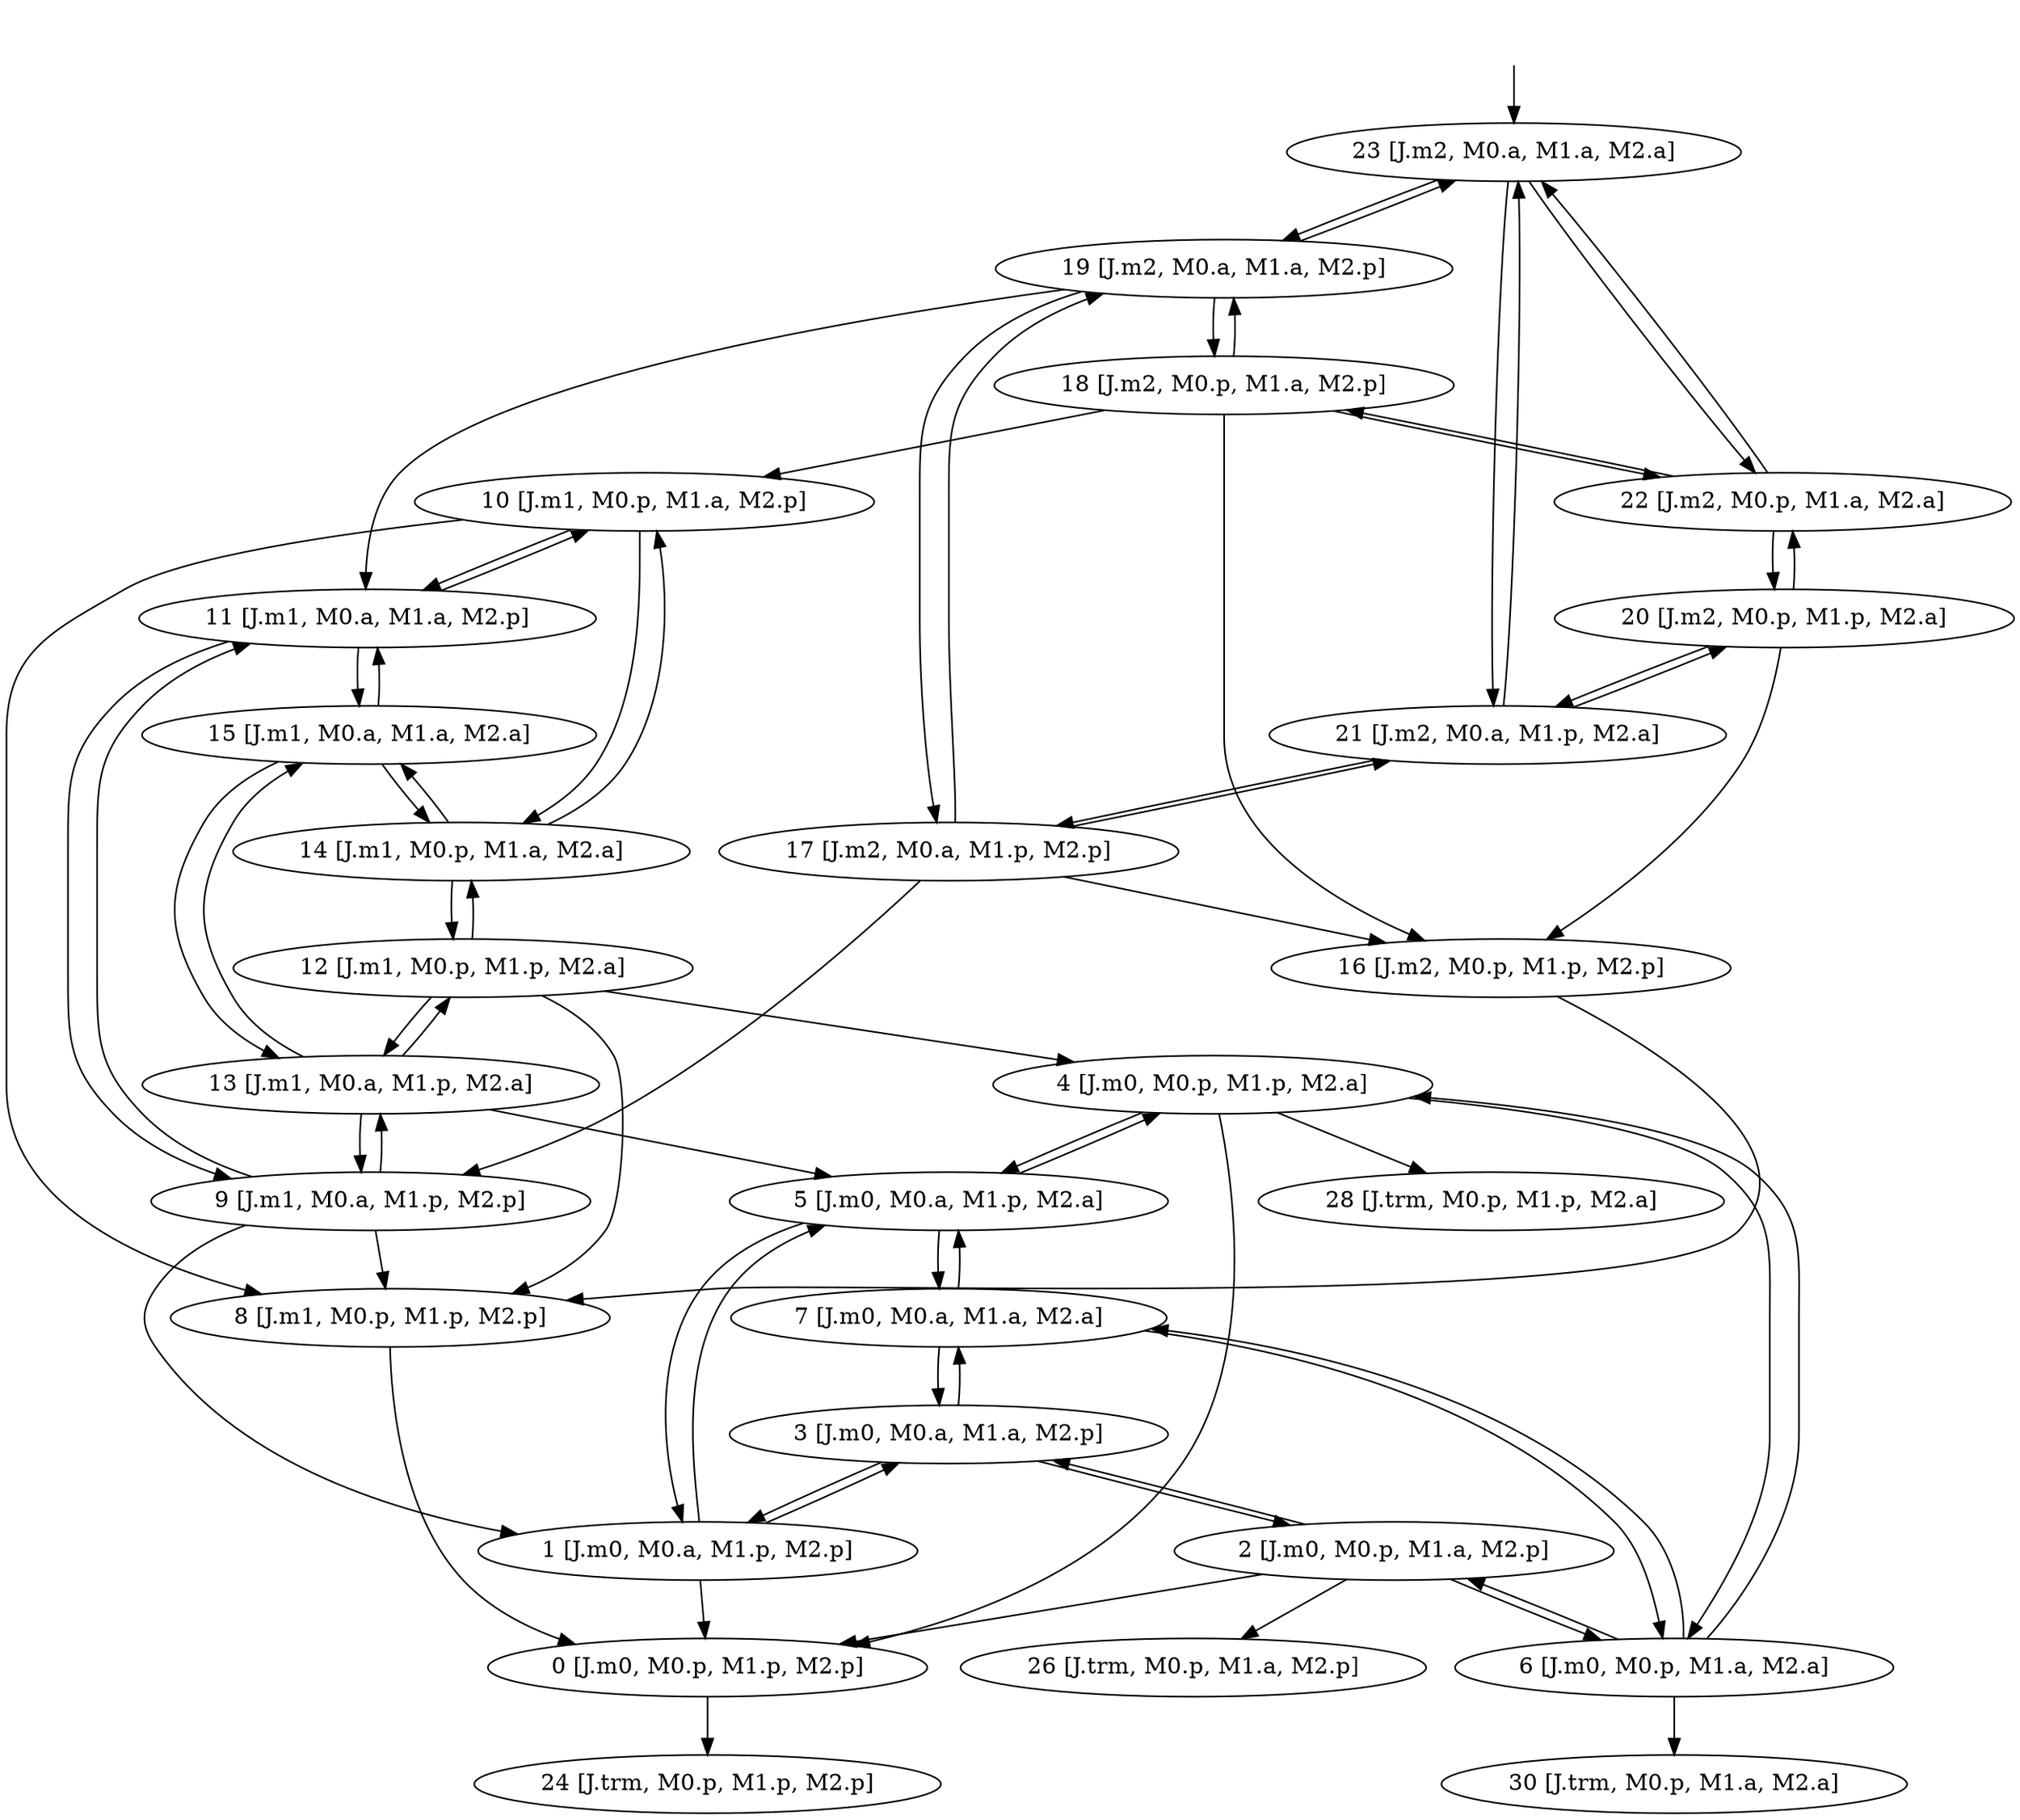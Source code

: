 digraph system {
_23[label="", shape=none ];
_23->23;
7 [label= "7 [J.m0, M0.a, M1.a, M2.a]"];
3 [label= "3 [J.m0, M0.a, M1.a, M2.p]"];
5 [label= "5 [J.m0, M0.a, M1.p, M2.a]"];
1 [label= "1 [J.m0, M0.a, M1.p, M2.p]"];
6 [label= "6 [J.m0, M0.p, M1.a, M2.a]"];
2 [label= "2 [J.m0, M0.p, M1.a, M2.p]"];
4 [label= "4 [J.m0, M0.p, M1.p, M2.a]"];
0 [label= "0 [J.m0, M0.p, M1.p, M2.p]"];
15 [label= "15 [J.m1, M0.a, M1.a, M2.a]"];
11 [label= "11 [J.m1, M0.a, M1.a, M2.p]"];
13 [label= "13 [J.m1, M0.a, M1.p, M2.a]"];
9 [label= "9 [J.m1, M0.a, M1.p, M2.p]"];
14 [label= "14 [J.m1, M0.p, M1.a, M2.a]"];
10 [label= "10 [J.m1, M0.p, M1.a, M2.p]"];
12 [label= "12 [J.m1, M0.p, M1.p, M2.a]"];
8 [label= "8 [J.m1, M0.p, M1.p, M2.p]"];
23 [label= "23 [J.m2, M0.a, M1.a, M2.a]"];
19 [label= "19 [J.m2, M0.a, M1.a, M2.p]"];
21 [label= "21 [J.m2, M0.a, M1.p, M2.a]"];
17 [label= "17 [J.m2, M0.a, M1.p, M2.p]"];
22 [label= "22 [J.m2, M0.p, M1.a, M2.a]"];
18 [label= "18 [J.m2, M0.p, M1.a, M2.p]"];
20 [label= "20 [J.m2, M0.p, M1.p, M2.a]"];
16 [label= "16 [J.m2, M0.p, M1.p, M2.p]"];
30 [label= "30 [J.trm, M0.p, M1.a, M2.a]"];
26 [label= "26 [J.trm, M0.p, M1.a, M2.p]"];
28 [label= "28 [J.trm, M0.p, M1.p, M2.a]"];
24 [label= "24 [J.trm, M0.p, M1.p, M2.p]"];
15->11 [label= ""];
23->19 [label= ""];
7->3 [label= ""];
11->15 [label= ""];
19->23 [label= ""];
3->7 [label= ""];
19->11 [label= ""];
15->13 [label= ""];
23->21 [label= ""];
7->5 [label= ""];
11->9 [label= ""];
19->17 [label= ""];
3->1 [label= ""];
13->15 [label= ""];
21->23 [label= ""];
5->7 [label= ""];
9->11 [label= ""];
17->19 [label= ""];
1->3 [label= ""];
13->5 [label= ""];
13->9 [label= ""];
21->17 [label= ""];
5->1 [label= ""];
9->13 [label= ""];
17->21 [label= ""];
1->5 [label= ""];
9->1 [label= ""];
17->9 [label= ""];
15->14 [label= ""];
23->22 [label= ""];
7->6 [label= ""];
11->10 [label= ""];
19->18 [label= ""];
3->2 [label= ""];
13->12 [label= ""];
21->20 [label= ""];
5->4 [label= ""];
9->8 [label= ""];
17->16 [label= ""];
1->0 [label= ""];
14->15 [label= ""];
22->23 [label= ""];
6->7 [label= ""];
10->11 [label= ""];
18->19 [label= ""];
2->3 [label= ""];
12->13 [label= ""];
20->21 [label= ""];
4->5 [label= ""];
6->30 [label= ""];
14->10 [label= ""];
22->18 [label= ""];
6->2 [label= ""];
10->14 [label= ""];
18->22 [label= ""];
2->6 [label= ""];
18->10 [label= ""];
2->26 [label= ""];
14->12 [label= ""];
22->20 [label= ""];
6->4 [label= ""];
10->8 [label= ""];
18->16 [label= ""];
2->0 [label= ""];
12->14 [label= ""];
20->22 [label= ""];
4->6 [label= ""];
12->4 [label= ""];
4->28 [label= ""];
12->8 [label= ""];
20->16 [label= ""];
4->0 [label= ""];
8->0 [label= ""];
16->8 [label= ""];
0->24 [label= ""];
}
